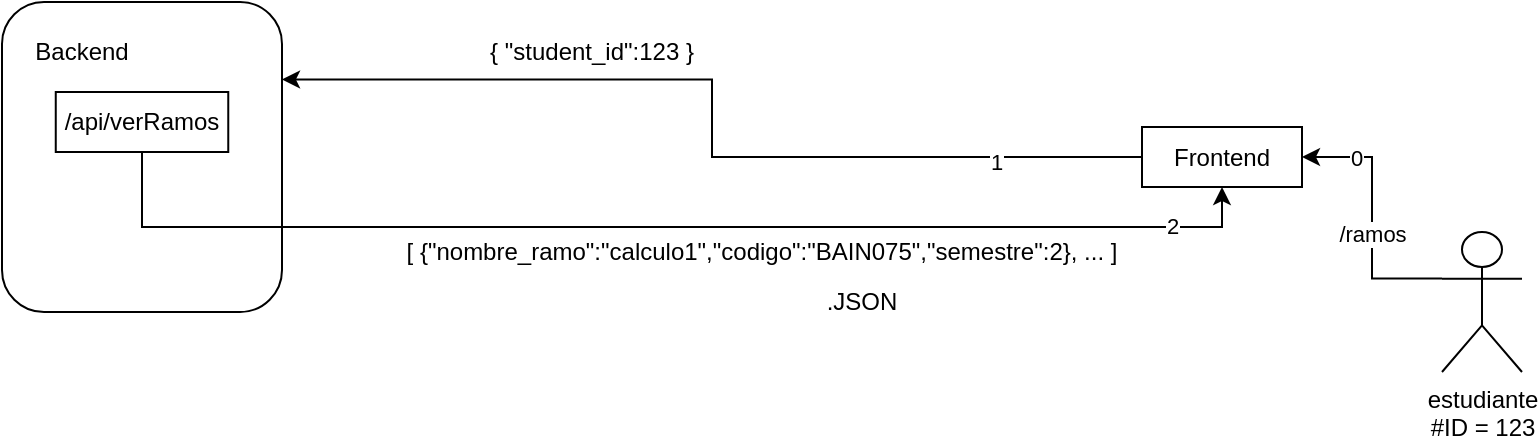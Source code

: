 <mxfile version="13.6.5" pages="3">
    <diagram id="dhNw0vgPH9vMowXlXi8j" name="verRamos">
        <mxGraphModel dx="1359" dy="527" grid="1" gridSize="10" guides="1" tooltips="1" connect="1" arrows="1" fold="1" page="1" pageScale="1" pageWidth="827" pageHeight="1169" math="0" shadow="0">
            <root>
                <mxCell id="0"/>
                <mxCell id="1" parent="0"/>
                <mxCell id="PfXvn1CLp2rQ60WtogJF-1" style="edgeStyle=orthogonalEdgeStyle;rounded=0;orthogonalLoop=1;jettySize=auto;html=1;exitX=0;exitY=0.333;exitDx=0;exitDy=0;exitPerimeter=0;entryX=1;entryY=0.5;entryDx=0;entryDy=0;" parent="1" source="PfXvn1CLp2rQ60WtogJF-4" target="PfXvn1CLp2rQ60WtogJF-9" edge="1">
                    <mxGeometry relative="1" as="geometry">
                        <mxPoint x="580" y="113.429" as="targetPoint"/>
                    </mxGeometry>
                </mxCell>
                <mxCell id="PfXvn1CLp2rQ60WtogJF-2" value="/ramos" style="edgeLabel;html=1;align=center;verticalAlign=middle;resizable=0;points=[];" parent="PfXvn1CLp2rQ60WtogJF-1" vertex="1" connectable="0">
                    <mxGeometry x="-0.118" relative="1" as="geometry">
                        <mxPoint as="offset"/>
                    </mxGeometry>
                </mxCell>
                <mxCell id="PfXvn1CLp2rQ60WtogJF-3" value="0" style="edgeLabel;html=1;align=center;verticalAlign=middle;resizable=0;points=[];" parent="PfXvn1CLp2rQ60WtogJF-1" vertex="1" connectable="0">
                    <mxGeometry x="0.59" relative="1" as="geometry">
                        <mxPoint as="offset"/>
                    </mxGeometry>
                </mxCell>
                <mxCell id="PfXvn1CLp2rQ60WtogJF-4" value="estudiante&lt;br&gt;#ID = 123" style="shape=umlActor;verticalLabelPosition=bottom;verticalAlign=top;html=1;outlineConnect=0;" parent="1" vertex="1">
                    <mxGeometry x="740" y="160" width="40" height="70" as="geometry"/>
                </mxCell>
                <mxCell id="PfXvn1CLp2rQ60WtogJF-5" value="{ &quot;student_id&quot;:123 }" style="text;html=1;strokeColor=none;fillColor=none;align=center;verticalAlign=middle;whiteSpace=wrap;rounded=0;" parent="1" vertex="1">
                    <mxGeometry x="250" y="60" width="130" height="20" as="geometry"/>
                </mxCell>
                <mxCell id="PfXvn1CLp2rQ60WtogJF-6" value="[ {&quot;nombre_ramo&quot;:&quot;calculo1&quot;,&quot;codigo&quot;:&quot;BAIN075&quot;,&quot;semestre&quot;:2}, ... ]" style="text;html=1;strokeColor=none;fillColor=none;align=center;verticalAlign=middle;whiteSpace=wrap;rounded=0;" parent="1" vertex="1">
                    <mxGeometry x="120" y="160" width="560" height="20" as="geometry"/>
                </mxCell>
                <mxCell id="PfXvn1CLp2rQ60WtogJF-7" style="edgeStyle=orthogonalEdgeStyle;rounded=0;orthogonalLoop=1;jettySize=auto;html=1;exitX=0;exitY=0.5;exitDx=0;exitDy=0;entryX=1;entryY=0.25;entryDx=0;entryDy=0;" parent="1" source="PfXvn1CLp2rQ60WtogJF-9" target="PfXvn1CLp2rQ60WtogJF-10" edge="1">
                    <mxGeometry relative="1" as="geometry"/>
                </mxCell>
                <mxCell id="PfXvn1CLp2rQ60WtogJF-8" value="1" style="edgeLabel;html=1;align=center;verticalAlign=middle;resizable=0;points=[];" parent="PfXvn1CLp2rQ60WtogJF-7" vertex="1" connectable="0">
                    <mxGeometry x="-0.689" y="2" relative="1" as="geometry">
                        <mxPoint as="offset"/>
                    </mxGeometry>
                </mxCell>
                <mxCell id="PfXvn1CLp2rQ60WtogJF-9" value="Frontend" style="rounded=0;whiteSpace=wrap;html=1;" parent="1" vertex="1">
                    <mxGeometry x="590" y="107.5" width="80" height="30" as="geometry"/>
                </mxCell>
                <mxCell id="PfXvn1CLp2rQ60WtogJF-10" value="" style="rounded=1;whiteSpace=wrap;html=1;align=left;" parent="1" vertex="1">
                    <mxGeometry x="20" y="45" width="140" height="155" as="geometry"/>
                </mxCell>
                <mxCell id="PfXvn1CLp2rQ60WtogJF-11" style="edgeStyle=orthogonalEdgeStyle;rounded=0;orthogonalLoop=1;jettySize=auto;html=1;exitX=0.5;exitY=1;exitDx=0;exitDy=0;entryX=0.5;entryY=1;entryDx=0;entryDy=0;" parent="1" source="PfXvn1CLp2rQ60WtogJF-13" target="PfXvn1CLp2rQ60WtogJF-9" edge="1">
                    <mxGeometry relative="1" as="geometry"/>
                </mxCell>
                <mxCell id="PfXvn1CLp2rQ60WtogJF-12" value="2&lt;br&gt;" style="edgeLabel;html=1;align=center;verticalAlign=middle;resizable=0;points=[];" parent="PfXvn1CLp2rQ60WtogJF-11" vertex="1" connectable="0">
                    <mxGeometry x="0.846" y="2" relative="1" as="geometry">
                        <mxPoint x="1" y="1" as="offset"/>
                    </mxGeometry>
                </mxCell>
                <mxCell id="PfXvn1CLp2rQ60WtogJF-13" value="/api/verRamos" style="rounded=0;whiteSpace=wrap;html=1;" parent="1" vertex="1">
                    <mxGeometry x="46.88" y="90" width="86.25" height="30" as="geometry"/>
                </mxCell>
                <mxCell id="PfXvn1CLp2rQ60WtogJF-14" value="Backend" style="text;html=1;strokeColor=none;fillColor=none;align=center;verticalAlign=middle;whiteSpace=wrap;rounded=0;" parent="1" vertex="1">
                    <mxGeometry x="40" y="60" width="40" height="20" as="geometry"/>
                </mxCell>
                <mxCell id="PfXvn1CLp2rQ60WtogJF-15" value=".JSON" style="text;html=1;strokeColor=none;fillColor=none;align=center;verticalAlign=middle;whiteSpace=wrap;rounded=0;" parent="1" vertex="1">
                    <mxGeometry x="430" y="185" width="40" height="20" as="geometry"/>
                </mxCell>
            </root>
        </mxGraphModel>
    </diagram>
    <diagram name="register" id="wbxjvpBO11__POFifYMO">
        <mxGraphModel dx="1133" dy="439" grid="1" gridSize="10" guides="1" tooltips="1" connect="1" arrows="1" fold="1" page="1" pageScale="1" pageWidth="827" pageHeight="1169" math="0" shadow="0">
            <root>
                <mxCell id="8wwHdv7dpoQ4_Vg7DCHK-0"/>
                <mxCell id="8wwHdv7dpoQ4_Vg7DCHK-1" parent="8wwHdv7dpoQ4_Vg7DCHK-0"/>
                <mxCell id="8wwHdv7dpoQ4_Vg7DCHK-11" value="" style="rounded=1;whiteSpace=wrap;html=1;align=left;" vertex="1" parent="8wwHdv7dpoQ4_Vg7DCHK-1">
                    <mxGeometry x="20" y="45" width="140" height="155" as="geometry"/>
                </mxCell>
                <mxCell id="8wwHdv7dpoQ4_Vg7DCHK-2" style="edgeStyle=orthogonalEdgeStyle;rounded=0;orthogonalLoop=1;jettySize=auto;html=1;exitX=0;exitY=0.333;exitDx=0;exitDy=0;exitPerimeter=0;entryX=1;entryY=0.5;entryDx=0;entryDy=0;" edge="1" parent="8wwHdv7dpoQ4_Vg7DCHK-1" source="8wwHdv7dpoQ4_Vg7DCHK-5" target="8wwHdv7dpoQ4_Vg7DCHK-10">
                    <mxGeometry relative="1" as="geometry">
                        <mxPoint x="580" y="113.429" as="targetPoint"/>
                    </mxGeometry>
                </mxCell>
                <mxCell id="8wwHdv7dpoQ4_Vg7DCHK-3" value="/register" style="edgeLabel;html=1;align=center;verticalAlign=middle;resizable=0;points=[];" vertex="1" connectable="0" parent="8wwHdv7dpoQ4_Vg7DCHK-2">
                    <mxGeometry x="-0.118" relative="1" as="geometry">
                        <mxPoint x="1" as="offset"/>
                    </mxGeometry>
                </mxCell>
                <mxCell id="8wwHdv7dpoQ4_Vg7DCHK-4" value="0" style="edgeLabel;html=1;align=center;verticalAlign=middle;resizable=0;points=[];" vertex="1" connectable="0" parent="8wwHdv7dpoQ4_Vg7DCHK-2">
                    <mxGeometry x="0.59" relative="1" as="geometry">
                        <mxPoint as="offset"/>
                    </mxGeometry>
                </mxCell>
                <mxCell id="8wwHdv7dpoQ4_Vg7DCHK-5" value="estudiante&lt;br&gt;#ID = 123" style="shape=umlActor;verticalLabelPosition=bottom;verticalAlign=top;html=1;outlineConnect=0;" vertex="1" parent="8wwHdv7dpoQ4_Vg7DCHK-1">
                    <mxGeometry x="1000" y="160" width="40" height="70" as="geometry"/>
                </mxCell>
                <mxCell id="8wwHdv7dpoQ4_Vg7DCHK-6" value="{ &quot;student_id&quot;:123, &quot;email&quot;: &quot;pepe.perez@alumnos.uach.cl&quot;, &quot;password&quot;: &quot;contraseña&quot; }" style="text;html=1;strokeColor=none;fillColor=none;align=center;verticalAlign=middle;whiteSpace=wrap;rounded=0;" vertex="1" parent="8wwHdv7dpoQ4_Vg7DCHK-1">
                    <mxGeometry x="230" y="80" width="480" height="20" as="geometry"/>
                </mxCell>
                <mxCell id="8wwHdv7dpoQ4_Vg7DCHK-8" style="edgeStyle=orthogonalEdgeStyle;rounded=0;orthogonalLoop=1;jettySize=auto;html=1;exitX=0;exitY=0.5;exitDx=0;exitDy=0;entryX=1;entryY=0.5;entryDx=0;entryDy=0;" edge="1" parent="8wwHdv7dpoQ4_Vg7DCHK-1" source="8wwHdv7dpoQ4_Vg7DCHK-10" target="8wwHdv7dpoQ4_Vg7DCHK-14">
                    <mxGeometry relative="1" as="geometry">
                        <mxPoint x="190" y="123" as="targetPoint"/>
                    </mxGeometry>
                </mxCell>
                <mxCell id="8wwHdv7dpoQ4_Vg7DCHK-9" value="1" style="edgeLabel;html=1;align=center;verticalAlign=middle;resizable=0;points=[];" vertex="1" connectable="0" parent="8wwHdv7dpoQ4_Vg7DCHK-8">
                    <mxGeometry x="-0.689" y="2" relative="1" as="geometry">
                        <mxPoint as="offset"/>
                    </mxGeometry>
                </mxCell>
                <mxCell id="8wwHdv7dpoQ4_Vg7DCHK-10" value="Frontend" style="rounded=0;whiteSpace=wrap;html=1;" vertex="1" parent="8wwHdv7dpoQ4_Vg7DCHK-1">
                    <mxGeometry x="747" y="120" width="80" height="30" as="geometry"/>
                </mxCell>
                <mxCell id="8wwHdv7dpoQ4_Vg7DCHK-12" style="edgeStyle=orthogonalEdgeStyle;rounded=0;orthogonalLoop=1;jettySize=auto;html=1;exitX=0.5;exitY=1;exitDx=0;exitDy=0;entryX=0.5;entryY=1;entryDx=0;entryDy=0;" edge="1" parent="8wwHdv7dpoQ4_Vg7DCHK-1" source="8wwHdv7dpoQ4_Vg7DCHK-7" target="8wwHdv7dpoQ4_Vg7DCHK-10">
                    <mxGeometry relative="1" as="geometry"/>
                </mxCell>
                <mxCell id="8wwHdv7dpoQ4_Vg7DCHK-13" value="2&lt;br&gt;" style="edgeLabel;html=1;align=center;verticalAlign=middle;resizable=0;points=[];" vertex="1" connectable="0" parent="8wwHdv7dpoQ4_Vg7DCHK-12">
                    <mxGeometry x="0.846" y="2" relative="1" as="geometry">
                        <mxPoint x="1" y="1" as="offset"/>
                    </mxGeometry>
                </mxCell>
                <mxCell id="8wwHdv7dpoQ4_Vg7DCHK-14" value="/api/register" style="rounded=0;whiteSpace=wrap;html=1;" vertex="1" parent="8wwHdv7dpoQ4_Vg7DCHK-1">
                    <mxGeometry x="46.88" y="90" width="86.25" height="30" as="geometry"/>
                </mxCell>
                <mxCell id="8wwHdv7dpoQ4_Vg7DCHK-15" value="Backend" style="text;html=1;strokeColor=none;fillColor=none;align=center;verticalAlign=middle;whiteSpace=wrap;rounded=0;" vertex="1" parent="8wwHdv7dpoQ4_Vg7DCHK-1">
                    <mxGeometry x="40" y="60" width="40" height="20" as="geometry"/>
                </mxCell>
                <mxCell id="8wwHdv7dpoQ4_Vg7DCHK-16" value=".JSON" style="text;html=1;strokeColor=none;fillColor=none;align=center;verticalAlign=middle;whiteSpace=wrap;rounded=0;" vertex="1" parent="8wwHdv7dpoQ4_Vg7DCHK-1">
                    <mxGeometry x="430" y="230" width="40" height="20" as="geometry"/>
                </mxCell>
                <mxCell id="8wwHdv7dpoQ4_Vg7DCHK-7" value="{&quot;error&quot;: &quot;Hay campos Incompletos&lt;span&gt;&quot; ||&lt;/span&gt;&lt;br&gt;mensaje&quot;cuenta creada correctamente&quot;]" style="text;html=1;strokeColor=none;fillColor=none;align=center;verticalAlign=middle;whiteSpace=wrap;rounded=0;" vertex="1" parent="8wwHdv7dpoQ4_Vg7DCHK-1">
                    <mxGeometry x="110" y="170" width="630" height="20" as="geometry"/>
                </mxCell>
                <mxCell id="EwuJAbLZrEGLxm2s5szK-1" style="edgeStyle=orthogonalEdgeStyle;rounded=0;orthogonalLoop=1;jettySize=auto;html=1;exitX=0.5;exitY=1;exitDx=0;exitDy=0;entryX=0.5;entryY=1;entryDx=0;entryDy=0;" edge="1" parent="8wwHdv7dpoQ4_Vg7DCHK-1" source="8wwHdv7dpoQ4_Vg7DCHK-14" target="8wwHdv7dpoQ4_Vg7DCHK-7">
                    <mxGeometry relative="1" as="geometry">
                        <mxPoint x="90.005" y="120.0" as="sourcePoint"/>
                        <mxPoint x="787.0" y="150" as="targetPoint"/>
                    </mxGeometry>
                </mxCell>
                <mxCell id="EwuJAbLZrEGLxm2s5szK-2" value="2&lt;br&gt;" style="edgeLabel;html=1;align=center;verticalAlign=middle;resizable=0;points=[];" vertex="1" connectable="0" parent="EwuJAbLZrEGLxm2s5szK-1">
                    <mxGeometry x="0.846" y="2" relative="1" as="geometry">
                        <mxPoint x="1" y="1" as="offset"/>
                    </mxGeometry>
                </mxCell>
            </root>
        </mxGraphModel>
    </diagram>
    <diagram id="z-6eA_G5XWTZMIFhccbf" name="login">
        <mxGraphModel dx="937" dy="363" grid="1" gridSize="10" guides="1" tooltips="1" connect="1" arrows="1" fold="1" page="1" pageScale="1" pageWidth="827" pageHeight="1169" math="0" shadow="0">
            <root>
                <mxCell id="aGnoAmkBOYlj7Te8nrMr-0"/>
                <mxCell id="aGnoAmkBOYlj7Te8nrMr-1" parent="aGnoAmkBOYlj7Te8nrMr-0"/>
                <mxCell id="x41woivWCbY1CYnq5cND-0" value="" style="rounded=0;whiteSpace=wrap;html=1;" parent="aGnoAmkBOYlj7Te8nrMr-1" vertex="1">
                    <mxGeometry x="30" y="50" width="170" height="170" as="geometry"/>
                </mxCell>
                <mxCell id="x41woivWCbY1CYnq5cND-1" style="edgeStyle=orthogonalEdgeStyle;rounded=0;orthogonalLoop=1;jettySize=auto;html=1;exitX=0;exitY=0.333;exitDx=0;exitDy=0;exitPerimeter=0;entryX=1;entryY=0.5;entryDx=0;entryDy=0;" parent="aGnoAmkBOYlj7Te8nrMr-1" source="x41woivWCbY1CYnq5cND-3" target="x41woivWCbY1CYnq5cND-7" edge="1">
                    <mxGeometry relative="1" as="geometry"/>
                </mxCell>
                <mxCell id="x41woivWCbY1CYnq5cND-2" value="/login" style="edgeLabel;html=1;align=center;verticalAlign=middle;resizable=0;points=[];" parent="x41woivWCbY1CYnq5cND-1" vertex="1" connectable="0">
                    <mxGeometry x="0.184" y="3" relative="1" as="geometry">
                        <mxPoint as="offset"/>
                    </mxGeometry>
                </mxCell>
                <mxCell id="x41woivWCbY1CYnq5cND-3" value="Estudiante" style="shape=umlActor;verticalLabelPosition=bottom;verticalAlign=top;html=1;outlineConnect=0;" parent="aGnoAmkBOYlj7Te8nrMr-1" vertex="1">
                    <mxGeometry x="760" y="230" width="30" height="60" as="geometry"/>
                </mxCell>
                <mxCell id="x41woivWCbY1CYnq5cND-4" style="edgeStyle=orthogonalEdgeStyle;rounded=0;orthogonalLoop=1;jettySize=auto;html=1;exitX=1;exitY=0.75;exitDx=0;exitDy=0;entryX=0.5;entryY=1;entryDx=0;entryDy=0;" parent="aGnoAmkBOYlj7Te8nrMr-1" source="x41woivWCbY1CYnq5cND-5" target="x41woivWCbY1CYnq5cND-7" edge="1">
                    <mxGeometry relative="1" as="geometry"/>
                </mxCell>
                <mxCell id="x41woivWCbY1CYnq5cND-5" value="/api/login" style="rounded=0;whiteSpace=wrap;html=1;" parent="aGnoAmkBOYlj7Te8nrMr-1" vertex="1">
                    <mxGeometry x="55" y="100" width="120" height="60" as="geometry"/>
                </mxCell>
                <mxCell id="x41woivWCbY1CYnq5cND-6" style="edgeStyle=orthogonalEdgeStyle;rounded=0;orthogonalLoop=1;jettySize=auto;html=1;exitX=0;exitY=0.25;exitDx=0;exitDy=0;entryX=1;entryY=0.25;entryDx=0;entryDy=0;" parent="aGnoAmkBOYlj7Te8nrMr-1" source="x41woivWCbY1CYnq5cND-7" target="x41woivWCbY1CYnq5cND-5" edge="1">
                    <mxGeometry relative="1" as="geometry"/>
                </mxCell>
                <mxCell id="x41woivWCbY1CYnq5cND-7" value="frontend" style="whiteSpace=wrap;html=1;" parent="aGnoAmkBOYlj7Te8nrMr-1" vertex="1">
                    <mxGeometry x="500" y="105" width="120" height="60" as="geometry"/>
                </mxCell>
                <mxCell id="x41woivWCbY1CYnq5cND-8" value="{ &quot;id&quot;: &quot;pepe&quot;, &quot;pass&quot;:&quot;123kdsfsdf&quot; }" style="text;html=1;strokeColor=none;fillColor=none;align=center;verticalAlign=middle;whiteSpace=wrap;rounded=0;" parent="aGnoAmkBOYlj7Te8nrMr-1" vertex="1">
                    <mxGeometry x="360" y="80" width="136" height="40" as="geometry"/>
                </mxCell>
                <mxCell id="x41woivWCbY1CYnq5cND-9" value="{ &quot;error&quot;:null,&quot;student_id&quot;:123 }&lt;br&gt;{ &quot;error&quot;:&quot;contraseña incorrecta&quot;,&quot;student_id&quot;:null }" style="text;html=1;strokeColor=none;fillColor=none;align=center;verticalAlign=middle;whiteSpace=wrap;rounded=0;" parent="aGnoAmkBOYlj7Te8nrMr-1" vertex="1">
                    <mxGeometry x="310" y="190" width="270" height="30" as="geometry"/>
                </mxCell>
                <mxCell id="x41woivWCbY1CYnq5cND-10" value="Backend" style="text;html=1;strokeColor=none;fillColor=none;align=center;verticalAlign=middle;whiteSpace=wrap;rounded=0;" parent="aGnoAmkBOYlj7Te8nrMr-1" vertex="1">
                    <mxGeometry x="50" y="60" width="40" height="20" as="geometry"/>
                </mxCell>
            </root>
        </mxGraphModel>
    </diagram>
</mxfile>